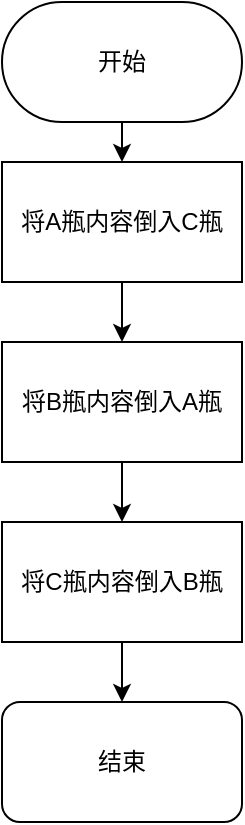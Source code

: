 <mxfile version="13.7.7" type="device"><diagram id="C5RBs43oDa-KdzZeNtuy" name="Page-1"><mxGraphModel dx="1038" dy="497" grid="1" gridSize="10" guides="1" tooltips="1" connect="1" arrows="1" fold="1" page="1" pageScale="1" pageWidth="827" pageHeight="1169" math="0" shadow="0"><root><mxCell id="WIyWlLk6GJQsqaUBKTNV-0"/><mxCell id="WIyWlLk6GJQsqaUBKTNV-1" parent="WIyWlLk6GJQsqaUBKTNV-0"/><object label="开始" id="BpOkyqbMNtbagF7RH4t2-0"><mxCell style="rounded=1;whiteSpace=wrap;html=1;arcSize=50;fontFamily=Helvetica;strokeColor=#000000;" vertex="1" parent="WIyWlLk6GJQsqaUBKTNV-1"><mxGeometry x="280" y="120" width="120" height="60" as="geometry"/></mxCell></object><mxCell id="BpOkyqbMNtbagF7RH4t2-3" value="将A瓶内容倒入C瓶" style="rounded=0;whiteSpace=wrap;html=1;strokeColor=#000000;fontFamily=Helvetica;" vertex="1" parent="WIyWlLk6GJQsqaUBKTNV-1"><mxGeometry x="280" y="200" width="120" height="60" as="geometry"/></mxCell><mxCell id="BpOkyqbMNtbagF7RH4t2-13" style="edgeStyle=orthogonalEdgeStyle;rounded=0;orthogonalLoop=1;jettySize=auto;html=1;exitX=0.5;exitY=1;exitDx=0;exitDy=0;entryX=0.5;entryY=0;entryDx=0;entryDy=0;fontFamily=Helvetica;" edge="1" parent="WIyWlLk6GJQsqaUBKTNV-1" source="BpOkyqbMNtbagF7RH4t2-4" target="BpOkyqbMNtbagF7RH4t2-5"><mxGeometry relative="1" as="geometry"/></mxCell><mxCell id="BpOkyqbMNtbagF7RH4t2-4" value="将B瓶内容倒入A瓶" style="rounded=0;whiteSpace=wrap;html=1;strokeColor=#000000;fontFamily=Helvetica;" vertex="1" parent="WIyWlLk6GJQsqaUBKTNV-1"><mxGeometry x="280" y="290" width="120" height="60" as="geometry"/></mxCell><mxCell id="BpOkyqbMNtbagF7RH4t2-14" style="edgeStyle=orthogonalEdgeStyle;rounded=0;orthogonalLoop=1;jettySize=auto;html=1;exitX=0.5;exitY=1;exitDx=0;exitDy=0;entryX=0.5;entryY=0;entryDx=0;entryDy=0;fontFamily=Helvetica;" edge="1" parent="WIyWlLk6GJQsqaUBKTNV-1" source="BpOkyqbMNtbagF7RH4t2-5" target="BpOkyqbMNtbagF7RH4t2-6"><mxGeometry relative="1" as="geometry"/></mxCell><mxCell id="BpOkyqbMNtbagF7RH4t2-5" value="将C瓶内容倒入B瓶" style="rounded=0;whiteSpace=wrap;html=1;strokeColor=#000000;fontFamily=Helvetica;" vertex="1" parent="WIyWlLk6GJQsqaUBKTNV-1"><mxGeometry x="280" y="380" width="120" height="60" as="geometry"/></mxCell><mxCell id="BpOkyqbMNtbagF7RH4t2-6" value="结束" style="rounded=1;whiteSpace=wrap;html=1;strokeColor=#000000;fontFamily=Helvetica;" vertex="1" parent="WIyWlLk6GJQsqaUBKTNV-1"><mxGeometry x="280" y="470" width="120" height="60" as="geometry"/></mxCell><mxCell id="BpOkyqbMNtbagF7RH4t2-7" value="" style="endArrow=classic;html=1;fontFamily=Helvetica;entryX=0.5;entryY=0;entryDx=0;entryDy=0;exitX=0.5;exitY=1;exitDx=0;exitDy=0;" edge="1" parent="WIyWlLk6GJQsqaUBKTNV-1" source="BpOkyqbMNtbagF7RH4t2-0" target="BpOkyqbMNtbagF7RH4t2-3"><mxGeometry width="50" height="50" relative="1" as="geometry"><mxPoint x="280" y="350" as="sourcePoint"/><mxPoint x="330" y="300" as="targetPoint"/></mxGeometry></mxCell><mxCell id="BpOkyqbMNtbagF7RH4t2-9" value="" style="endArrow=classic;html=1;fontFamily=Helvetica;exitX=0.5;exitY=1;exitDx=0;exitDy=0;entryX=0.5;entryY=0;entryDx=0;entryDy=0;" edge="1" parent="WIyWlLk6GJQsqaUBKTNV-1" source="BpOkyqbMNtbagF7RH4t2-3" target="BpOkyqbMNtbagF7RH4t2-4"><mxGeometry width="50" height="50" relative="1" as="geometry"><mxPoint x="280" y="350" as="sourcePoint"/><mxPoint x="330" y="300" as="targetPoint"/></mxGeometry></mxCell></root></mxGraphModel></diagram></mxfile>